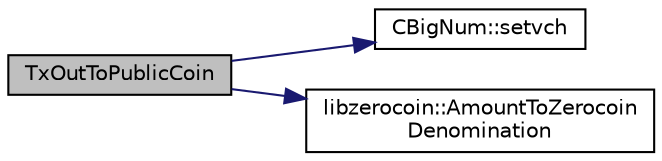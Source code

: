 digraph "TxOutToPublicCoin"
{
  edge [fontname="Helvetica",fontsize="10",labelfontname="Helvetica",labelfontsize="10"];
  node [fontname="Helvetica",fontsize="10",shape=record];
  rankdir="LR";
  Node1534 [label="TxOutToPublicCoin",height=0.2,width=0.4,color="black", fillcolor="grey75", style="filled", fontcolor="black"];
  Node1534 -> Node1535 [color="midnightblue",fontsize="10",style="solid",fontname="Helvetica"];
  Node1535 [label="CBigNum::setvch",height=0.2,width=0.4,color="black", fillcolor="white", style="filled",URL="$class_c_big_num.html#aa9236c14e34519e9b173a9a4b80f5621"];
  Node1534 -> Node1536 [color="midnightblue",fontsize="10",style="solid",fontname="Helvetica"];
  Node1536 [label="libzerocoin::AmountToZerocoin\lDenomination",height=0.2,width=0.4,color="black", fillcolor="white", style="filled",URL="$namespacelibzerocoin.html#a134fac363d8467df4fbb539a880051ec"];
}
